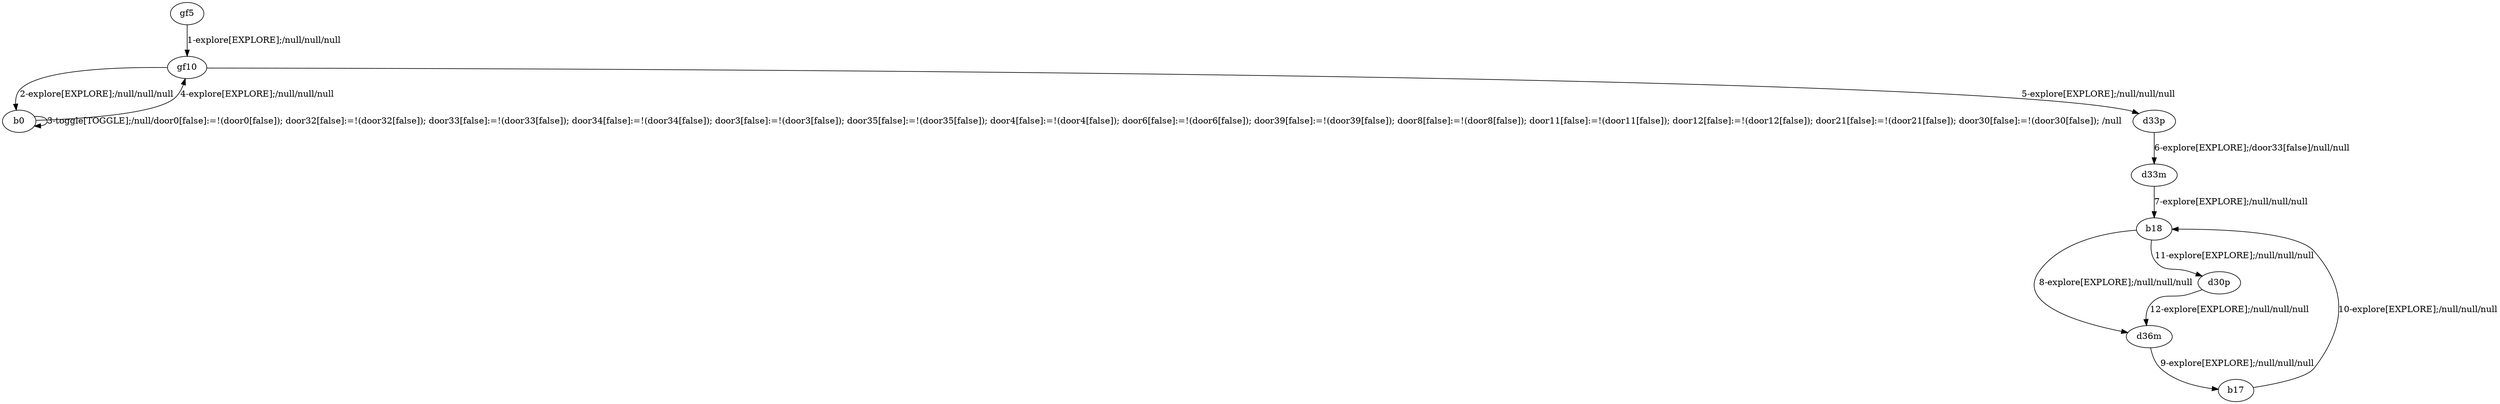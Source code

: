 # Total number of goals covered by this test: 5
# b17 --> b18
# b18 --> d36m
# b18 --> d30p
# d36m --> b17
# d33m --> b18

digraph g {
"gf5" -> "gf10" [label = "1-explore[EXPLORE];/null/null/null"];
"gf10" -> "b0" [label = "2-explore[EXPLORE];/null/null/null"];
"b0" -> "b0" [label = "3-toggle[TOGGLE];/null/door0[false]:=!(door0[false]); door32[false]:=!(door32[false]); door33[false]:=!(door33[false]); door34[false]:=!(door34[false]); door3[false]:=!(door3[false]); door35[false]:=!(door35[false]); door4[false]:=!(door4[false]); door6[false]:=!(door6[false]); door39[false]:=!(door39[false]); door8[false]:=!(door8[false]); door11[false]:=!(door11[false]); door12[false]:=!(door12[false]); door21[false]:=!(door21[false]); door30[false]:=!(door30[false]); /null"];
"b0" -> "gf10" [label = "4-explore[EXPLORE];/null/null/null"];
"gf10" -> "d33p" [label = "5-explore[EXPLORE];/null/null/null"];
"d33p" -> "d33m" [label = "6-explore[EXPLORE];/door33[false]/null/null"];
"d33m" -> "b18" [label = "7-explore[EXPLORE];/null/null/null"];
"b18" -> "d36m" [label = "8-explore[EXPLORE];/null/null/null"];
"d36m" -> "b17" [label = "9-explore[EXPLORE];/null/null/null"];
"b17" -> "b18" [label = "10-explore[EXPLORE];/null/null/null"];
"b18" -> "d30p" [label = "11-explore[EXPLORE];/null/null/null"];
"d30p" -> "d36m" [label = "12-explore[EXPLORE];/null/null/null"];
}